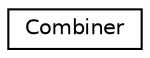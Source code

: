 digraph "Graphical Class Hierarchy"
{
  edge [fontname="Helvetica",fontsize="10",labelfontname="Helvetica",labelfontsize="10"];
  node [fontname="Helvetica",fontsize="10",shape=record];
  rankdir="LR";
  Node0 [label="Combiner",height=0.2,width=0.4,color="black", fillcolor="white", style="filled",URL="$class_combiner.html"];
}
